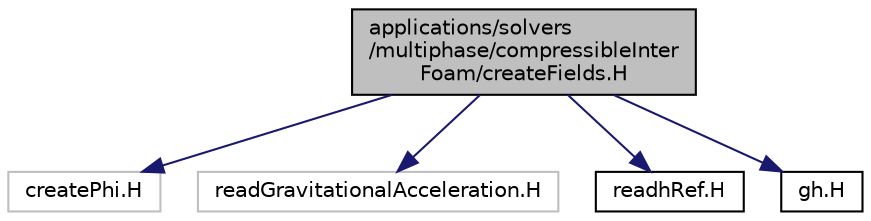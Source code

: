 digraph "applications/solvers/multiphase/compressibleInterFoam/createFields.H"
{
  bgcolor="transparent";
  edge [fontname="Helvetica",fontsize="10",labelfontname="Helvetica",labelfontsize="10"];
  node [fontname="Helvetica",fontsize="10",shape=record];
  Node1 [label="applications/solvers\l/multiphase/compressibleInter\lFoam/createFields.H",height=0.2,width=0.4,color="black", fillcolor="grey75", style="filled", fontcolor="black"];
  Node1 -> Node2 [color="midnightblue",fontsize="10",style="solid",fontname="Helvetica"];
  Node2 [label="createPhi.H",height=0.2,width=0.4,color="grey75"];
  Node1 -> Node3 [color="midnightblue",fontsize="10",style="solid",fontname="Helvetica"];
  Node3 [label="readGravitationalAcceleration.H",height=0.2,width=0.4,color="grey75"];
  Node1 -> Node4 [color="midnightblue",fontsize="10",style="solid",fontname="Helvetica"];
  Node4 [label="readhRef.H",height=0.2,width=0.4,color="black",URL="$a05188.html"];
  Node1 -> Node5 [color="midnightblue",fontsize="10",style="solid",fontname="Helvetica"];
  Node5 [label="gh.H",height=0.2,width=0.4,color="black",URL="$a05183.html"];
}
